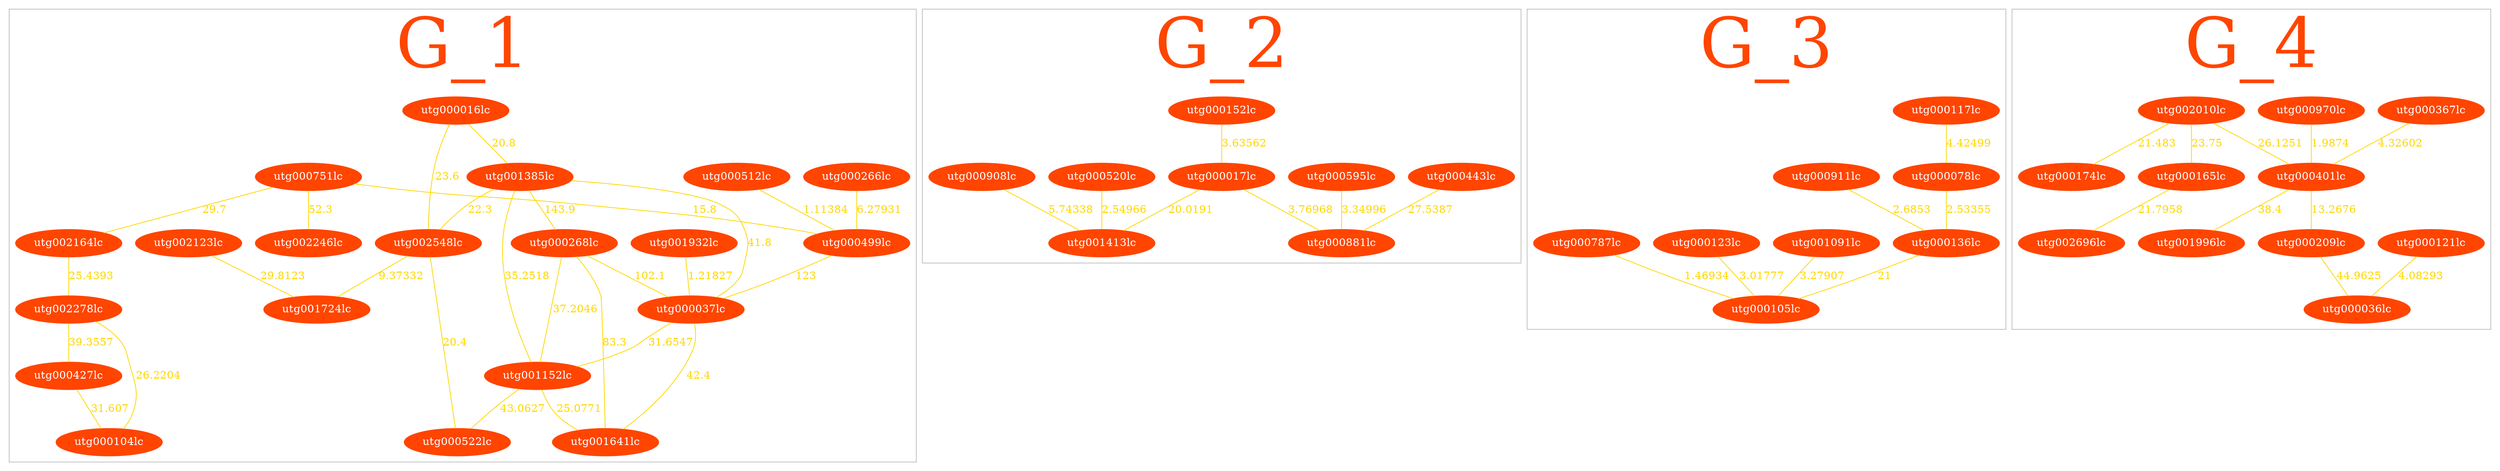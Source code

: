 /* Here are the merged subclusters of contigs */
graph	Graph_1 {
	subgraph cluster_0 {
	/* merged with subclusters: 2, 7 */
	utg000016lc -- utg001385lc [color=gold, fontcolor=gold, penwidth=1, label=20.8]; /* cluster 0 */
	utg000037lc -- utg001152lc [color=gold, fontcolor=gold, penwidth=1, label=31.6547]; /* cluster 0 */
	utg000037lc -- utg001385lc [color=gold, fontcolor=gold, penwidth=1, label=41.8]; /* cluster 0 */
	utg000037lc -- utg001641lc [color=gold, fontcolor=gold, penwidth=1, label=42.4]; /* cluster 0 */
	utg000104lc -- utg002278lc [color=gold, fontcolor=gold, penwidth=1, label=26.2204]; /* cluster 0 */
	utg000266lc -- utg000499lc [color=gold, fontcolor=gold, penwidth=1, label=6.27931]; /* cluster 0 */
	utg000268lc -- utg000037lc [color=gold, fontcolor=gold, penwidth=1, label=102.1]; /* cluster 0 */
	utg000268lc -- utg001152lc [color=gold, fontcolor=gold, penwidth=1, label=37.2046]; /* cluster 0 */
	utg000268lc -- utg001641lc [color=gold, fontcolor=gold, penwidth=1, label=83.3]; /* cluster 0 */
	utg000427lc -- utg000104lc [color=gold, fontcolor=gold, penwidth=1, label=31.607]; /* cluster 0 */
	utg000499lc -- utg000037lc [color=gold, fontcolor=gold, penwidth=1, label=123]; /* cluster 0 */
	utg000512lc -- utg000499lc [color=gold, fontcolor=gold, penwidth=1, label=1.11384]; /* cluster 0 */
	utg000751lc -- utg000499lc [color=gold, fontcolor=gold, penwidth=1, label=15.8]; /* cluster 0 */
	utg000751lc -- utg002164lc [color=gold, fontcolor=gold, penwidth=1, label=29.7]; /* cluster 0 */
	utg000751lc -- utg002246lc [color=gold, fontcolor=gold, penwidth=1, label=52.3]; /* cluster 0 */
	utg001152lc -- utg000522lc [color=gold, fontcolor=gold, penwidth=1, label=43.0627]; /* cluster 0 */
	utg001152lc -- utg001641lc [color=gold, fontcolor=gold, penwidth=1, label=25.0771]; /* cluster 0 */
	utg001385lc -- utg000268lc [color=gold, fontcolor=gold, penwidth=1, label=143.9]; /* cluster 0 */
	utg001385lc -- utg001152lc [color=gold, fontcolor=gold, penwidth=1, label=35.2518]; /* cluster 0 */
	utg001385lc -- utg002548lc [color=gold, fontcolor=gold, penwidth=1, label=22.3]; /* cluster 0 */
	utg001932lc -- utg000037lc [color=gold, fontcolor=gold, penwidth=1, label=1.21827]; /* cluster 0 */
	utg002123lc -- utg001724lc [color=gold, fontcolor=gold, penwidth=1, label=29.8123]; /* cluster 0 */
	utg002164lc -- utg002278lc [color=gold, fontcolor=gold, penwidth=1, label=25.4393]; /* cluster 0 */
	utg002278lc -- utg000427lc [color=gold, fontcolor=gold, penwidth=1, label=39.3557]; /* cluster 0 */
	utg002548lc -- utg000016lc [color=gold, fontcolor=gold, penwidth=1, label=23.6]; /* cluster 0 */
	utg002548lc -- utg000522lc [color=gold, fontcolor=gold, penwidth=1, label=20.4]; /* cluster 0 */
	utg002548lc -- utg001724lc [color=gold, fontcolor=gold, penwidth=1, label=9.37332]; /* cluster 0 */
	utg000016lc [color=orangered, style=filled, fillcolor=orangered, fontcolor=white]; /* 2 */
	utg000037lc [color=orangered, style=filled, fillcolor=orangered, fontcolor=white]; /* 1 */
	utg000104lc [color=orangered, style=filled, fillcolor=orangered, fontcolor=white]; /* 0 */
	utg000266lc [color=orangered, style=filled, fillcolor=orangered, fontcolor=white]; /* 0 */
	utg000268lc [color=orangered, style=filled, fillcolor=orangered, fontcolor=white]; /* 1 */
	utg000427lc [color=orangered, style=filled, fillcolor=orangered, fontcolor=white]; /* 0 */
	utg000499lc [color=orangered, style=filled, fillcolor=orangered, fontcolor=white]; /* 0 */
	utg000512lc [color=orangered, style=filled, fillcolor=orangered, fontcolor=white]; /* 2 */
	utg000522lc [color=orangered, style=filled, fillcolor=orangered, fontcolor=white]; /* 2 */
	utg000751lc [color=orangered, style=filled, fillcolor=orangered, fontcolor=white]; /* 0 */
	utg001152lc [color=orangered, style=filled, fillcolor=orangered, fontcolor=white]; /* 2 */
	utg001385lc [color=orangered, style=filled, fillcolor=orangered, fontcolor=white]; /* 2 */
	utg001641lc [color=orangered, style=filled, fillcolor=orangered, fontcolor=white]; /* 1 */
	utg001724lc [color=orangered, style=filled, fillcolor=orangered, fontcolor=white]; /* 2 */
	utg001932lc [color=orangered, style=filled, fillcolor=orangered, fontcolor=white]; /* 1 */
	utg002123lc [color=orangered, style=filled, fillcolor=orangered, fontcolor=white]; /* 2 */
	utg002164lc [color=orangered, style=filled, fillcolor=orangered, fontcolor=white]; /* 0 */
	utg002246lc [color=orangered, style=filled, fillcolor=orangered, fontcolor=white]; /* 0 */
	utg002278lc [color=orangered, style=filled, fillcolor=orangered, fontcolor=white]; /* 0 */
	utg002548lc [color=orangered, style=filled, fillcolor=orangered, fontcolor=white]; /* 2 */
	label="G_1";
	fontsize=90;
	fontcolor=orangered;
	color=gray;
	/* 20 contigs with total size of 45961039 bp */
	}
	subgraph cluster_1 {
	/* merged with subclusters: 6 */
	utg000017lc -- utg000881lc [color=gold, fontcolor=gold, penwidth=1, label=3.76968]; /* cluster 1 */
	utg000017lc -- utg001413lc [color=gold, fontcolor=gold, penwidth=1, label=20.0191]; /* cluster 1 */
	utg000152lc -- utg000017lc [color=gold, fontcolor=gold, penwidth=1, label=3.63562]; /* cluster 1 */
	utg000443lc -- utg000881lc [color=gold, fontcolor=gold, penwidth=1, label=27.5387]; /* cluster 1 */
	utg000520lc -- utg001413lc [color=gold, fontcolor=gold, penwidth=1, label=2.54966]; /* cluster 1 */
	utg000595lc -- utg000881lc [color=gold, fontcolor=gold, penwidth=1, label=3.34996]; /* cluster 1 */
	utg000908lc -- utg001413lc [color=gold, fontcolor=gold, penwidth=1, label=5.74338]; /* cluster 1 */
	utg000017lc [color=orangered, style=filled, fillcolor=orangered, fontcolor=white]; /* 0 */
	utg000152lc [color=orangered, style=filled, fillcolor=orangered, fontcolor=white]; /* 0 */
	utg000443lc [color=orangered, style=filled, fillcolor=orangered, fontcolor=white]; /* 2 */
	utg000520lc [color=orangered, style=filled, fillcolor=orangered, fontcolor=white]; /* 0 */
	utg000595lc [color=orangered, style=filled, fillcolor=orangered, fontcolor=white]; /* 2 */
	utg000881lc [color=orangered, style=filled, fillcolor=orangered, fontcolor=white]; /* 2 */
	utg000908lc [color=orangered, style=filled, fillcolor=orangered, fontcolor=white]; /* 0 */
	utg001413lc [color=orangered, style=filled, fillcolor=orangered, fontcolor=white]; /* 0 */
	label="G_2";
	fontsize=90;
	fontcolor=orangered;
	color=gray;
	/* 8 contigs with total size of 14371176 bp */
	}
	subgraph cluster_3 {
	/* no merging related to this cluster */ 
	utg000078lc -- utg000136lc [color=gold, fontcolor=gold, penwidth=1, label=2.53355]; /* cluster 3 */
	utg000117lc -- utg000078lc [color=gold, fontcolor=gold, penwidth=1, label=4.42499]; /* cluster 3 */
	utg000123lc -- utg000105lc [color=gold, fontcolor=gold, penwidth=1, label=3.01777]; /* cluster 3 */
	utg000136lc -- utg000105lc [color=gold, fontcolor=gold, penwidth=1, label=21]; /* cluster 3 */
	utg000787lc -- utg000105lc [color=gold, fontcolor=gold, penwidth=1, label=1.46934]; /* cluster 3 */
	utg000911lc -- utg000136lc [color=gold, fontcolor=gold, penwidth=1, label=2.6853]; /* cluster 3 */
	utg001091lc -- utg000105lc [color=gold, fontcolor=gold, penwidth=1, label=3.27907]; /* cluster 3 */
	utg000078lc [color=orangered, style=filled, fillcolor=orangered, fontcolor=white]; /* 2 */
	utg000105lc [color=orangered, style=filled, fillcolor=orangered, fontcolor=white]; /* 0 */
	utg000117lc [color=orangered, style=filled, fillcolor=orangered, fontcolor=white]; /* 0 */
	utg000123lc [color=orangered, style=filled, fillcolor=orangered, fontcolor=white]; /* 1 */
	utg000136lc [color=orangered, style=filled, fillcolor=orangered, fontcolor=white]; /* 0 */
	utg000787lc [color=orangered, style=filled, fillcolor=orangered, fontcolor=white]; /* 1 */
	utg000911lc [color=orangered, style=filled, fillcolor=orangered, fontcolor=white]; /* 2 */
	utg001091lc [color=orangered, style=filled, fillcolor=orangered, fontcolor=white]; /* 1 */
	label="G_3";
	fontsize=90;
	fontcolor=orangered;
	color=gray;
	/* 8 contigs with total size of 56199029 bp */
	}
	subgraph cluster_4 {
	/* merged with subclusters: 5 */
	utg000121lc -- utg000036lc [color=gold, fontcolor=gold, penwidth=1, label=4.08293]; /* cluster 4 */
	utg000165lc -- utg002696lc [color=gold, fontcolor=gold, penwidth=1, label=21.7958]; /* cluster 4 */
	utg000209lc -- utg000036lc [color=gold, fontcolor=gold, penwidth=1, label=44.9625]; /* cluster 4 */
	utg000367lc -- utg000401lc [color=gold, fontcolor=gold, penwidth=1, label=4.32602]; /* cluster 4 */
	utg000401lc -- utg000209lc [color=gold, fontcolor=gold, penwidth=1, label=13.2676]; /* cluster 4 */
	utg000401lc -- utg001996lc [color=gold, fontcolor=gold, penwidth=1, label=38.4]; /* cluster 4 */
	utg000970lc -- utg000401lc [color=gold, fontcolor=gold, penwidth=1, label=1.9874]; /* cluster 4 */
	utg002010lc -- utg000165lc [color=gold, fontcolor=gold, penwidth=1, label=23.75]; /* cluster 4 */
	utg002010lc -- utg000174lc [color=gold, fontcolor=gold, penwidth=1, label=21.483]; /* cluster 4 */
	utg002010lc -- utg000401lc [color=gold, fontcolor=gold, penwidth=1, label=26.1251]; /* cluster 4 */
	utg000036lc [color=orangered, style=filled, fillcolor=orangered, fontcolor=white]; /* 0 */
	utg000121lc [color=orangered, style=filled, fillcolor=orangered, fontcolor=white]; /* 0 */
	utg000165lc [color=orangered, style=filled, fillcolor=orangered, fontcolor=white]; /* 2 */
	utg000174lc [color=orangered, style=filled, fillcolor=orangered, fontcolor=white]; /* 2 */
	utg000209lc [color=orangered, style=filled, fillcolor=orangered, fontcolor=white]; /* 2 */
	utg000367lc [color=orangered, style=filled, fillcolor=orangered, fontcolor=white]; /* 2 */
	utg000401lc [color=orangered, style=filled, fillcolor=orangered, fontcolor=white]; /* 2 */
	utg000970lc [color=orangered, style=filled, fillcolor=orangered, fontcolor=white]; /* 0 */
	utg001996lc [color=orangered, style=filled, fillcolor=orangered, fontcolor=white]; /* 2 */
	utg002010lc [color=orangered, style=filled, fillcolor=orangered, fontcolor=white]; /* 2 */
	utg002696lc [color=orangered, style=filled, fillcolor=orangered, fontcolor=white]; /* 2 */
	label="G_4";
	fontsize=90;
	fontcolor=orangered;
	color=gray;
	/* 11 contigs with total size of 17927127 bp */
	}
}
